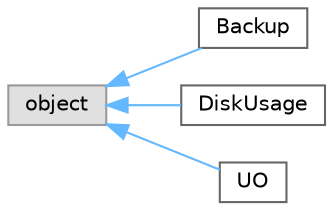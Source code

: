 digraph "Graphical Class Hierarchy"
{
 // LATEX_PDF_SIZE
  bgcolor="transparent";
  edge [fontname=Helvetica,fontsize=10,labelfontname=Helvetica,labelfontsize=10];
  node [fontname=Helvetica,fontsize=10,shape=box,height=0.2,width=0.4];
  rankdir="LR";
  Node0 [id="Node000000",label="object",height=0.2,width=0.4,color="grey60", fillcolor="#E0E0E0", style="filled",tooltip=" "];
  Node0 -> Node1 [id="edge2_Node000000_Node000001",dir="back",color="steelblue1",style="solid",tooltip=" "];
  Node1 [id="Node000001",label="Backup",height=0.2,width=0.4,color="grey40", fillcolor="white", style="filled",URL="$classpbackup_1_1backup_1_1Backup.html",tooltip=" "];
  Node0 -> Node2 [id="edge3_Node000000_Node000002",dir="back",color="steelblue1",style="solid",tooltip=" "];
  Node2 [id="Node000002",label="DiskUsage",height=0.2,width=0.4,color="grey40", fillcolor="white", style="filled",URL="$classpbackup_1_1backup_1_1DiskUsage.html",tooltip=" "];
  Node0 -> Node3 [id="edge4_Node000000_Node000003",dir="back",color="steelblue1",style="solid",tooltip=" "];
  Node3 [id="Node000003",label="UO",height=0.2,width=0.4,color="grey40", fillcolor="white", style="filled",URL="$classpbackup_1_1backup_1_1UO.html",tooltip=" "];
}
